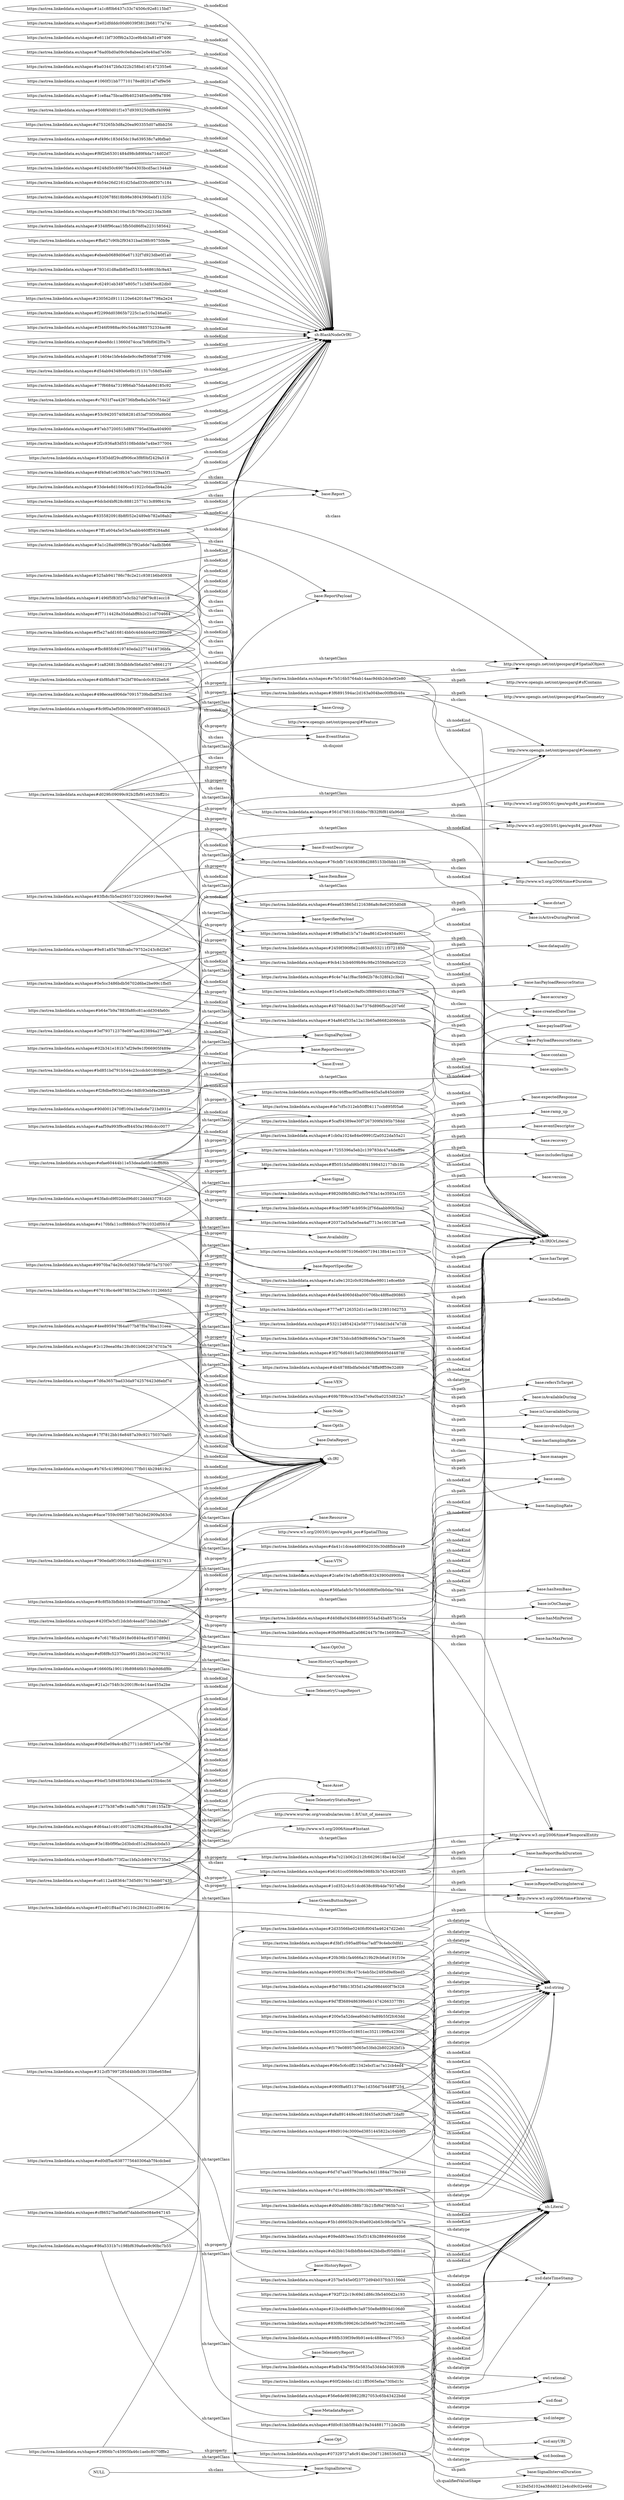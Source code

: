 digraph ar2dtool_diagram { 
rankdir=LR;
size="1501"
	"https://astrea.linkeddata.es/shapes#76ad0bd0a09c0e8abee2e0e40ad7e58c" -> "sh:BlankNodeOrIRI" [ label = "sh:nodeKind" ];
	"https://astrea.linkeddata.es/shapes#ba034472bfa322b258bd14f1472355e6" -> "sh:BlankNodeOrIRI" [ label = "sh:nodeKind" ];
	"https://astrea.linkeddata.es/shapes#1060f31bb77710178ed8201af7ef9e56" -> "sh:BlankNodeOrIRI" [ label = "sh:nodeKind" ];
	"https://astrea.linkeddata.es/shapes#83fb8c5b5ed395573202996919eee9e6" -> "base:ReportPayload" [ label = "sh:targetClass" ];
	"https://astrea.linkeddata.es/shapes#83fb8c5b5ed395573202996919eee9e6" -> "https://astrea.linkeddata.es/shapes#4570d4ab313ee7376d896f5cac207e6f" [ label = "sh:property" ];
	"https://astrea.linkeddata.es/shapes#83fb8c5b5ed395573202996919eee9e6" -> "sh:IRI" [ label = "sh:nodeKind" ];
	"https://astrea.linkeddata.es/shapes#83fb8c5b5ed395573202996919eee9e6" -> "https://astrea.linkeddata.es/shapes#9cb413cb4609b94c98e2559d8a0e5220" [ label = "sh:property" ];
	"https://astrea.linkeddata.es/shapes#83fb8c5b5ed395573202996919eee9e6" -> "https://astrea.linkeddata.es/shapes#6c4e74a1f8ac5b9d2b78c328f42c3bd1" [ label = "sh:property" ];
	"https://astrea.linkeddata.es/shapes#83fb8c5b5ed395573202996919eee9e6" -> "https://astrea.linkeddata.es/shapes#51e5a462ec9af0c3f8894fc01438ab79" [ label = "sh:property" ];
	"https://astrea.linkeddata.es/shapes#06e5c6cdff21342ebcf1ac7a12cb4ed4" -> "sh:Literal" [ label = "sh:nodeKind" ];
	"https://astrea.linkeddata.es/shapes#06e5c6cdff21342ebcf1ac7a12cb4ed4" -> "xsd:string" [ label = "sh:datatype" ];
	"https://astrea.linkeddata.es/shapes#200e5a52deea60eb19a89b55f2fc63dd" -> "sh:Literal" [ label = "sh:nodeKind" ];
	"https://astrea.linkeddata.es/shapes#200e5a52deea60eb19a89b55f2fc63dd" -> "xsd:string" [ label = "sh:datatype" ];
	"https://astrea.linkeddata.es/shapes#1ce8aa75bcad9b4023485ecb9f9a7896" -> "sh:BlankNodeOrIRI" [ label = "sh:nodeKind" ];
	"https://astrea.linkeddata.es/shapes#bd851bd791b544c23ccdcb0180fd0e3b" -> "http://www.w3.org/2006/time#Duration" [ label = "sh:targetClass" ];
	"https://astrea.linkeddata.es/shapes#bd851bd791b544c23ccdcb0180fd0e3b" -> "sh:IRI" [ label = "sh:nodeKind" ];
	"https://astrea.linkeddata.es/shapes#000f341f6c473c4eb5bc2495d9e8bed5" -> "sh:Literal" [ label = "sh:nodeKind" ];
	"https://astrea.linkeddata.es/shapes#000f341f6c473c4eb5bc2495d9e8bed5" -> "xsd:string" [ label = "sh:datatype" ];
	"https://astrea.linkeddata.es/shapes#da41c1dcea4d690d2030c30d8fbbca49" -> "base:sends" [ label = "sh:path" ];
	"https://astrea.linkeddata.es/shapes#da41c1dcea4d690d2030c30d8fbbca49" -> "sh:IRIOrLiteral" [ label = "sh:nodeKind" ];
	"https://astrea.linkeddata.es/shapes#7d6a3657bad33da9742576423d6ebf7d" -> "base:OptIn" [ label = "sh:targetClass" ];
	"https://astrea.linkeddata.es/shapes#7d6a3657bad33da9742576423d6ebf7d" -> "sh:IRI" [ label = "sh:nodeKind" ];
	"https://astrea.linkeddata.es/shapes#498ecea4906de70915739bdbdf3d1bc0" -> "http://www.opengis.net/ont/geosparql#SpatialObject" [ label = "sh:targetClass" ];
	"https://astrea.linkeddata.es/shapes#498ecea4906de70915739bdbdf3d1bc0" -> "https://astrea.linkeddata.es/shapes#561d7681316bbbc7f832f6f814fa96dd" [ label = "sh:property" ];
	"https://astrea.linkeddata.es/shapes#498ecea4906de70915739bdbdf3d1bc0" -> "https://astrea.linkeddata.es/shapes#e7b516b5764ab14aac9d4b2dcbe92e80" [ label = "sh:property" ];
	"https://astrea.linkeddata.es/shapes#498ecea4906de70915739bdbdf3d1bc0" -> "sh:IRI" [ label = "sh:nodeKind" ];
	"https://astrea.linkeddata.es/shapes#4570d4ab313ee7376d896f5cac207e6f" -> "base:payloadFloat" [ label = "sh:path" ];
	"https://astrea.linkeddata.es/shapes#4570d4ab313ee7376d896f5cac207e6f" -> "sh:IRIOrLiteral" [ label = "sh:nodeKind" ];
	"https://astrea.linkeddata.es/shapes#fb0788b13f35d1a26a098d460f7fe328" -> "sh:Literal" [ label = "sh:nodeKind" ];
	"https://astrea.linkeddata.es/shapes#fb0788b13f35d1a26a098d460f7fe328" -> "xsd:string" [ label = "sh:datatype" ];
	"https://astrea.linkeddata.es/shapes#830f6c599626c2d56e9579e22951ee8b" -> "sh:Literal" [ label = "sh:nodeKind" ];
	"https://astrea.linkeddata.es/shapes#830f6c599626c2d56e9579e22951ee8b" -> "xsd:integer" [ label = "sh:datatype" ];
	"https://astrea.linkeddata.es/shapes#9bc46ffbac9f3ad0be4d5a5a845dd699" -> "base:createdDateTime" [ label = "sh:path" ];
	"https://astrea.linkeddata.es/shapes#9bc46ffbac9f3ad0be4d5a5a845dd699" -> "sh:IRIOrLiteral" [ label = "sh:nodeKind" ];
	"https://astrea.linkeddata.es/shapes#63fadcd9f02ded96d012ddd437781d20" -> "base:PayloadResourceStatus" [ label = "sh:targetClass" ];
	"https://astrea.linkeddata.es/shapes#63fadcd9f02ded96d012ddd437781d20" -> "sh:IRI" [ label = "sh:nodeKind" ];
	"https://astrea.linkeddata.es/shapes#8c9f0a3ef50fe390869f7c693885d425" -> "http://www.opengis.net/ont/geosparql#Feature" [ label = "sh:targetClass" ];
	"https://astrea.linkeddata.es/shapes#8c9f0a3ef50fe390869f7c693885d425" -> "https://astrea.linkeddata.es/shapes#3f6891594ac2d163a004bec00f8db48a" [ label = "sh:property" ];
	"https://astrea.linkeddata.es/shapes#8c9f0a3ef50fe390869f7c693885d425" -> "sh:IRI" [ label = "sh:nodeKind" ];
	"https://astrea.linkeddata.es/shapes#8c9f0a3ef50fe390869f7c693885d425" -> "http://www.opengis.net/ont/geosparql#Geometry" [ label = "sh:disjoint" ];
	"https://astrea.linkeddata.es/shapes#8cac59f974cb959c2f76daabb90b5ba2" -> "base:version" [ label = "sh:path" ];
	"https://astrea.linkeddata.es/shapes#8cac59f974cb959c2f76daabb90b5ba2" -> "sh:IRIOrLiteral" [ label = "sh:nodeKind" ];
	"https://astrea.linkeddata.es/shapes#8cac59f974cb959c2f76daabb90b5ba2" -> "xsd:string" [ label = "sh:datatype" ];
	"https://astrea.linkeddata.es/shapes#508f40d01f1e37d9393250df8cf4099d" -> "sh:BlankNodeOrIRI" [ label = "sh:nodeKind" ];
	"https://astrea.linkeddata.es/shapes#792f722c19c69d1d86c3fe5400d2a193" -> "sh:Literal" [ label = "sh:nodeKind" ];
	"https://astrea.linkeddata.es/shapes#792f722c19c69d1d86c3fe5400d2a193" -> "owl:rational" [ label = "sh:datatype" ];
	"https://astrea.linkeddata.es/shapes#8c8f5b3bfbbb193efd684afd73359ab7" -> "https://astrea.linkeddata.es/shapes#2ca6e10e1afb9f58c83243900d990fc4" [ label = "sh:property" ];
	"https://astrea.linkeddata.es/shapes#8c8f5b3bfbbb193efd684afd73359ab7" -> "https://astrea.linkeddata.es/shapes#d40d8a043b648895554a54ba857b1e5a" [ label = "sh:property" ];
	"https://astrea.linkeddata.es/shapes#8c8f5b3bfbbb193efd684afd73359ab7" -> "sh:IRI" [ label = "sh:nodeKind" ];
	"https://astrea.linkeddata.es/shapes#8c8f5b3bfbbb193efd684afd73359ab7" -> "base:SamplingRate" [ label = "sh:targetClass" ];
	"https://astrea.linkeddata.es/shapes#8c8f5b3bfbbb193efd684afd73359ab7" -> "https://astrea.linkeddata.es/shapes#0fa989daa82a0862447b78e1b6958cc3" [ label = "sh:property" ];
	"https://astrea.linkeddata.es/shapes#8c8f5b3bfbbb193efd684afd73359ab7" -> "https://astrea.linkeddata.es/shapes#56fadafc5c7b566d6f6f0e0b0dac76b4" [ label = "sh:property" ];
	"https://astrea.linkeddata.es/shapes#6ace7559c09873d57bb26d2909a563c6" -> "http://www.w3.org/2003/01/geo/wgs84_pos#SpatialThing" [ label = "sh:targetClass" ];
	"https://astrea.linkeddata.es/shapes#6ace7559c09873d57bb26d2909a563c6" -> "sh:IRI" [ label = "sh:nodeKind" ];
	"https://astrea.linkeddata.es/shapes#69b7f09cce333ed7e9a0ba0253d822a7" -> "base:manages" [ label = "sh:path" ];
	"https://astrea.linkeddata.es/shapes#69b7f09cce333ed7e9a0ba0253d822a7" -> "sh:IRIOrLiteral" [ label = "sh:nodeKind" ];
	"https://astrea.linkeddata.es/shapes#07329727a6c914bec20d71286536d543" -> "b12bd5d102ea38dd0212e4cd9c02e46d" [ label = "sh:qualifiedValueShape" ];
	"https://astrea.linkeddata.es/shapes#07329727a6c914bec20d71286536d543" -> "base:SignalIntervalDuration" [ label = "sh:path" ];
	"https://astrea.linkeddata.es/shapes#07329727a6c914bec20d71286536d543" -> "sh:IRIOrLiteral" [ label = "sh:nodeKind" ];
	"https://astrea.linkeddata.es/shapes#3e18b0f9fac2d3bdcd51a2fdadcbda53" -> "http://www.w3.org/2006/time#TemporalEntity" [ label = "sh:targetClass" ];
	"https://astrea.linkeddata.es/shapes#3e18b0f9fac2d3bdcd51a2fdadcbda53" -> "sh:IRI" [ label = "sh:nodeKind" ];
	"https://astrea.linkeddata.es/shapes#88fb339f39e9b91ee4c488eec47705c3" -> "sh:Literal" [ label = "sh:nodeKind" ];
	"https://astrea.linkeddata.es/shapes#88fb339f39e9b91ee4c488eec47705c3" -> "xsd:boolean" [ label = "sh:datatype" ];
	"https://astrea.linkeddata.es/shapes#20372a55a5e5ea4af7713e1601387ae8" -> "base:hasTarget" [ label = "sh:path" ];
	"https://astrea.linkeddata.es/shapes#20372a55a5e5ea4af7713e1601387ae8" -> "sh:IRIOrLiteral" [ label = "sh:nodeKind" ];
	"https://astrea.linkeddata.es/shapes#d753265b3d8a20ea903355d07a8bb256" -> "sh:BlankNodeOrIRI" [ label = "sh:nodeKind" ];
	"https://astrea.linkeddata.es/shapes#a1a9e1202c0c9208afee98011e8ce6b9" -> "base:refersToTarget" [ label = "sh:path" ];
	"https://astrea.linkeddata.es/shapes#a1a9e1202c0c9208afee98011e8ce6b9" -> "sh:IRIOrLiteral" [ label = "sh:nodeKind" ];
	"https://astrea.linkeddata.es/shapes#efae60444b11e53deada6fc1dcff6f6b" -> "https://astrea.linkeddata.es/shapes#9bc46ffbac9f3ad0be4d5a5a845dd699" [ label = "sh:property" ];
	"https://astrea.linkeddata.es/shapes#efae60444b11e53deada6fc1dcff6f6b" -> "https://astrea.linkeddata.es/shapes#9820d9b5dfd2c9e5763a14e3593a1f25" [ label = "sh:property" ];
	"https://astrea.linkeddata.es/shapes#efae60444b11e53deada6fc1dcff6f6b" -> "https://astrea.linkeddata.es/shapes#1cb0a1024e84e09991f2a0522da55a21" [ label = "sh:property" ];
	"https://astrea.linkeddata.es/shapes#efae60444b11e53deada6fc1dcff6f6b" -> "https://astrea.linkeddata.es/shapes#17255396a5eb2c139783dc47a4deff9e" [ label = "sh:property" ];
	"https://astrea.linkeddata.es/shapes#efae60444b11e53deada6fc1dcff6f6b" -> "base:Event" [ label = "sh:targetClass" ];
	"https://astrea.linkeddata.es/shapes#efae60444b11e53deada6fc1dcff6f6b" -> "sh:IRI" [ label = "sh:nodeKind" ];
	"https://astrea.linkeddata.es/shapes#efae60444b11e53deada6fc1dcff6f6b" -> "https://astrea.linkeddata.es/shapes#ff5051b5afd6b08f41598452177db18b" [ label = "sh:property" ];
	"https://astrea.linkeddata.es/shapes#efae60444b11e53deada6fc1dcff6f6b" -> "https://astrea.linkeddata.es/shapes#5caf04389ee30f7267309f4595b758dd" [ label = "sh:property" ];
	"https://astrea.linkeddata.es/shapes#efae60444b11e53deada6fc1dcff6f6b" -> "https://astrea.linkeddata.es/shapes#8cac59f974cb959c2f76daabb90b5ba2" [ label = "sh:property" ];
	"https://astrea.linkeddata.es/shapes#5dba68c773f2ac1bfa2cb894767735e2" -> "sh:IRI" [ label = "sh:nodeKind" ];
	"https://astrea.linkeddata.es/shapes#5dba68c773f2ac1bfa2cb894767735e2" -> "https://astrea.linkeddata.es/shapes#b6161cc0569b9e5988b3b743c4820485" [ label = "sh:property" ];
	"https://astrea.linkeddata.es/shapes#5dba68c773f2ac1bfa2cb894767735e2" -> "https://astrea.linkeddata.es/shapes#1cd352c4c51dcd638c89b4de7937efbd" [ label = "sh:property" ];
	"https://astrea.linkeddata.es/shapes#5dba68c773f2ac1bfa2cb894767735e2" -> "https://astrea.linkeddata.es/shapes#ba7c21b062c212fc6629618be14e32ef" [ label = "sh:property" ];
	"https://astrea.linkeddata.es/shapes#5dba68c773f2ac1bfa2cb894767735e2" -> "base:ReportSpecifier" [ label = "sh:targetClass" ];
	"https://astrea.linkeddata.es/shapes#ef496c183d45dc19a639538c7a9bfba0" -> "sh:BlankNodeOrIRI" [ label = "sh:nodeKind" ];
	"https://astrea.linkeddata.es/shapes#f6f2b65301484d98cb89f4da714d02d7" -> "sh:BlankNodeOrIRI" [ label = "sh:nodeKind" ];
	"https://astrea.linkeddata.es/shapes#6248d50c6907fde04303bcd5ac1344a9" -> "sh:BlankNodeOrIRI" [ label = "sh:nodeKind" ];
	"https://astrea.linkeddata.es/shapes#17f7812bb16e8487a39c921750370a05" -> "base:DataReport" [ label = "sh:targetClass" ];
	"https://astrea.linkeddata.es/shapes#17f7812bb16e8487a39c921750370a05" -> "sh:IRI" [ label = "sh:nodeKind" ];
	"https://astrea.linkeddata.es/shapes#4b54e26d2161d25dad330cd6f307c184" -> "sh:BlankNodeOrIRI" [ label = "sh:nodeKind" ];
	"https://astrea.linkeddata.es/shapes#90d0012470ff100a1ba6c6e721bd931e" -> "base:ItemBase" [ label = "sh:targetClass" ];
	"https://astrea.linkeddata.es/shapes#90d0012470ff100a1ba6c6e721bd931e" -> "sh:IRI" [ label = "sh:nodeKind" ];
	"https://astrea.linkeddata.es/shapes#d00afdd6c388b73b21fbf6d7965b7cc1" -> "sh:Literal" [ label = "sh:nodeKind" ];
	"https://astrea.linkeddata.es/shapes#d00afdd6c388b73b21fbf6d7965b7cc1" -> "xsd:string" [ label = "sh:datatype" ];
	"https://astrea.linkeddata.es/shapes#34a864f335a12a13b65a86682d066cbb" -> "base:contains" [ label = "sh:path" ];
	"https://astrea.linkeddata.es/shapes#34a864f335a12a13b65a86682d066cbb" -> "sh:IRIOrLiteral" [ label = "sh:nodeKind" ];
	"https://astrea.linkeddata.es/shapes#6320678fd18b98e3804390bebf11325c" -> "sh:BlankNodeOrIRI" [ label = "sh:nodeKind" ];
	"https://astrea.linkeddata.es/shapes#420f3e3cf12dcbfc4eadd72dab28afe7" -> "base:OptOut" [ label = "sh:targetClass" ];
	"https://astrea.linkeddata.es/shapes#420f3e3cf12dcbfc4eadd72dab28afe7" -> "sh:IRI" [ label = "sh:nodeKind" ];
	"https://astrea.linkeddata.es/shapes#6dcbd4bf628c88812577413c89f6419a" -> "sh:BlankNodeOrIRI" [ label = "sh:nodeKind" ];
	"https://astrea.linkeddata.es/shapes#6dcbd4bf628c88812577413c89f6419a" -> "base:Report" [ label = "sh:class" ];
	"https://astrea.linkeddata.es/shapes#56e6de9839822f827053c65b43422bdd" -> "sh:Literal" [ label = "sh:nodeKind" ];
	"https://astrea.linkeddata.es/shapes#56e6de9839822f827053c65b43422bdd" -> "xsd:boolean" [ label = "sh:datatype" ];
	"https://astrea.linkeddata.es/shapes#9d7ff3689486399e6b14742663377f91" -> "sh:Literal" [ label = "sh:nodeKind" ];
	"https://astrea.linkeddata.es/shapes#9d7ff3689486399e6b14742663377f91" -> "xsd:string" [ label = "sh:datatype" ];
	"https://astrea.linkeddata.es/shapes#9cb413cb4609b94c98e2559d8a0e5220" -> "base:dataquality" [ label = "sh:path" ];
	"https://astrea.linkeddata.es/shapes#9cb413cb4609b94c98e2559d8a0e5220" -> "sh:IRIOrLiteral" [ label = "sh:nodeKind" ];
	"https://astrea.linkeddata.es/shapes#790eda9f1006c334de8cd96c41827613" -> "base:VTN" [ label = "sh:targetClass" ];
	"https://astrea.linkeddata.es/shapes#790eda9f1006c334de8cd96c41827613" -> "https://astrea.linkeddata.es/shapes#da41c1dcea4d690d2030c30d8fbbca49" [ label = "sh:property" ];
	"https://astrea.linkeddata.es/shapes#790eda9f1006c334de8cd96c41827613" -> "sh:IRI" [ label = "sh:nodeKind" ];
	"https://astrea.linkeddata.es/shapes#2ca6e10e1afb9f58c83243900d990fc4" -> "base:hasItemBase" [ label = "sh:path" ];
	"https://astrea.linkeddata.es/shapes#2ca6e10e1afb9f58c83243900d990fc4" -> "sh:IRIOrLiteral" [ label = "sh:nodeKind" ];
	"https://astrea.linkeddata.es/shapes#9820d9b5dfd2c9e5763a14e3593a1f25" -> "base:includesSignal" [ label = "sh:path" ];
	"https://astrea.linkeddata.es/shapes#9820d9b5dfd2c9e5763a14e3593a1f25" -> "sh:IRIOrLiteral" [ label = "sh:nodeKind" ];
	"https://astrea.linkeddata.es/shapes#5caf04389ee30f7267309f4595b758dd" -> "base:expectedResponse" [ label = "sh:path" ];
	"https://astrea.linkeddata.es/shapes#5caf04389ee30f7267309f4595b758dd" -> "sh:IRIOrLiteral" [ label = "sh:nodeKind" ];
	"https://astrea.linkeddata.es/shapes#561d7681316bbbc7f832f6f814fa96dd" -> "http://www.w3.org/2003/01/geo/wgs84_pos#location" [ label = "sh:path" ];
	"https://astrea.linkeddata.es/shapes#561d7681316bbbc7f832f6f814fa96dd" -> "sh:IRIOrLiteral" [ label = "sh:nodeKind" ];
	"https://astrea.linkeddata.es/shapes#561d7681316bbbc7f832f6f814fa96dd" -> "http://www.w3.org/2003/01/geo/wgs84_pos#Point" [ label = "sh:class" ];
	"https://astrea.linkeddata.es/shapes#60f2debbc1d211ff5065efaa730bd15c" -> "sh:Literal" [ label = "sh:nodeKind" ];
	"https://astrea.linkeddata.es/shapes#60f2debbc1d211ff5065efaa730bd15c" -> "xsd:anyURI" [ label = "sh:datatype" ];
	"https://astrea.linkeddata.es/shapes#b765c419f68200d177fb014b294619c2" -> "base:Resource" [ label = "sh:targetClass" ];
	"https://astrea.linkeddata.es/shapes#b765c419f68200d177fb014b294619c2" -> "https://astrea.linkeddata.es/shapes#69b7f09cce333ed7e9a0ba0253d822a7" [ label = "sh:property" ];
	"https://astrea.linkeddata.es/shapes#b765c419f68200d177fb014b294619c2" -> "sh:IRI" [ label = "sh:nodeKind" ];
	"https://astrea.linkeddata.es/shapes#5b1d6665b29c40a692eb63c98c0e7b7a" -> "sh:Literal" [ label = "sh:nodeKind" ];
	"https://astrea.linkeddata.es/shapes#5b1d6665b29c40a692eb63c98c0e7b7a" -> "xsd:dateTimeStamp" [ label = "sh:datatype" ];
	"https://astrea.linkeddata.es/shapes#f1ed01ff4ad7e0110c28d4231cd9616c" -> "http://www.w3.org/2006/time#Interval" [ label = "sh:targetClass" ];
	"https://astrea.linkeddata.es/shapes#f1ed01ff4ad7e0110c28d4231cd9616c" -> "sh:IRI" [ label = "sh:nodeKind" ];
	"https://astrea.linkeddata.es/shapes#aaf59a993f9cef84450a198dcdcc0077" -> "base:SignalPayload" [ label = "sh:targetClass" ];
	"https://astrea.linkeddata.es/shapes#aaf59a993f9cef84450a198dcdcc0077" -> "sh:IRI" [ label = "sh:nodeKind" ];
	"https://astrea.linkeddata.es/shapes#20b36b1fa4666a319b29cb6a6191f10e" -> "sh:Literal" [ label = "sh:nodeKind" ];
	"https://astrea.linkeddata.es/shapes#20b36b1fa4666a319b29cb6a6191f10e" -> "xsd:string" [ label = "sh:datatype" ];
	"https://astrea.linkeddata.es/shapes#1cb0a1024e84e09991f2a0522da55a21" -> "base:ramp_up" [ label = "sh:path" ];
	"https://astrea.linkeddata.es/shapes#1cb0a1024e84e09991f2a0522da55a21" -> "sh:IRIOrLiteral" [ label = "sh:nodeKind" ];
	"https://astrea.linkeddata.es/shapes#f5e27add16814bb0c4d4dd4e92286b09" -> "sh:BlankNodeOrIRI" [ label = "sh:nodeKind" ];
	"https://astrea.linkeddata.es/shapes#f5e27add16814bb0c4d4dd4e92286b09" -> "base:SpecifierPayload" [ label = "sh:class" ];
	"https://astrea.linkeddata.es/shapes#02b341e181b7af29e9e1f066905f489e" -> "base:EventDescriptor" [ label = "sh:targetClass" ];
	"https://astrea.linkeddata.es/shapes#02b341e181b7af29e9e1f066905f489e" -> "sh:IRI" [ label = "sh:nodeKind" ];
	"https://astrea.linkeddata.es/shapes#9a3ddf43d109ad1fb790e2d213da3b88" -> "sh:BlankNodeOrIRI" [ label = "sh:nodeKind" ];
	"https://astrea.linkeddata.es/shapes#09edd93eea135cf3143b288496d440b6" -> "sh:Literal" [ label = "sh:nodeKind" ];
	"https://astrea.linkeddata.es/shapes#09edd93eea135cf3143b288496d440b6" -> "xsd:dateTimeStamp" [ label = "sh:datatype" ];
	"https://astrea.linkeddata.es/shapes#3348f96caa15fb50d86f0a2231585642" -> "sh:BlankNodeOrIRI" [ label = "sh:nodeKind" ];
	"https://astrea.linkeddata.es/shapes#0e5cc3486bdb56702d6be2be99c1fbd5" -> "base:Group" [ label = "sh:targetClass" ];
	"https://astrea.linkeddata.es/shapes#0e5cc3486bdb56702d6be2be99c1fbd5" -> "https://astrea.linkeddata.es/shapes#34a864f335a12a13b65a86682d066cbb" [ label = "sh:property" ];
	"https://astrea.linkeddata.es/shapes#0e5cc3486bdb56702d6be2be99c1fbd5" -> "https://astrea.linkeddata.es/shapes#de7cf5c312eb50ff04117ccb895f05a6" [ label = "sh:property" ];
	"https://astrea.linkeddata.es/shapes#0e5cc3486bdb56702d6be2be99c1fbd5" -> "sh:IRI" [ label = "sh:nodeKind" ];
	"https://astrea.linkeddata.es/shapes#eb2bb154dbbfbb4ed42bbdbcf05d0b1d" -> "sh:Literal" [ label = "sh:nodeKind" ];
	"https://astrea.linkeddata.es/shapes#eb2bb154dbbfbb4ed42bbdbcf05d0b1d" -> "owl:rational" [ label = "sh:datatype" ];
	"https://astrea.linkeddata.es/shapes#33de4e8d10406ce51922c0dae5b4a2de" -> "sh:BlankNodeOrIRI" [ label = "sh:nodeKind" ];
	"https://astrea.linkeddata.es/shapes#33de4e8d10406ce51922c0dae5b4a2de" -> "base:Report" [ label = "sh:class" ];
	"https://astrea.linkeddata.es/shapes#f179e08957b065e53feb2b802262bf1b" -> "sh:Literal" [ label = "sh:nodeKind" ];
	"https://astrea.linkeddata.es/shapes#f179e08957b065e53feb2b802262bf1b" -> "xsd:string" [ label = "sh:datatype" ];
	"https://astrea.linkeddata.es/shapes#f28dbef903d2c6e18dfc93ebf4e283d9" -> "base:SpecifierPayload" [ label = "sh:targetClass" ];
	"https://astrea.linkeddata.es/shapes#f28dbef903d2c6e18dfc93ebf4e283d9" -> "sh:IRI" [ label = "sh:nodeKind" ];
	"https://astrea.linkeddata.es/shapes#ffa627c90b2f93431bad38fc95750b9e" -> "sh:BlankNodeOrIRI" [ label = "sh:nodeKind" ];
	"https://astrea.linkeddata.es/shapes#532124854242e58777154dd1bd47e7d8" -> "base:involvesSubject" [ label = "sh:path" ];
	"https://astrea.linkeddata.es/shapes#532124854242e58777154dd1bd47e7d8" -> "sh:IRIOrLiteral" [ label = "sh:nodeKind" ];
	"https://astrea.linkeddata.es/shapes#ebeeb0689d06e67132f7d923dbe0f1a0" -> "sh:BlankNodeOrIRI" [ label = "sh:nodeKind" ];
	"https://astrea.linkeddata.es/shapes#d64aa1c491d0071b2f6426bad64ca3b4" -> "sh:BlankNodeOrIRI" [ label = "sh:nodeKind" ];
	"https://astrea.linkeddata.es/shapes#d64aa1c491d0071b2f6426bad64ca3b4" -> "base:SignalInterval" [ label = "sh:class" ];
	"https://astrea.linkeddata.es/shapes#525ab941786c78c2e21c9381b6bd0938" -> "sh:BlankNodeOrIRI" [ label = "sh:nodeKind" ];
	"https://astrea.linkeddata.es/shapes#525ab941786c78c2e21c9381b6bd0938" -> "base:Group" [ label = "sh:class" ];
	"https://astrea.linkeddata.es/shapes#7931d1d8adb85ed5315c46861fdc9a43" -> "sh:BlankNodeOrIRI" [ label = "sh:nodeKind" ];
	"https://astrea.linkeddata.es/shapes#c62491eb3497e805c71c3df45ec82db0" -> "sh:BlankNodeOrIRI" [ label = "sh:nodeKind" ];
	"https://astrea.linkeddata.es/shapes#1277b387effe1ea8b7cf6171d6155a1b" -> "http://www.w3.org/2006/time#Instant" [ label = "sh:targetClass" ];
	"https://astrea.linkeddata.es/shapes#1277b387effe1ea8b7cf6171d6155a1b" -> "sh:IRI" [ label = "sh:nodeKind" ];
	"https://astrea.linkeddata.es/shapes#56fadafc5c7b566d6f6f0e0b0dac76b4" -> "base:isOnChange" [ label = "sh:path" ];
	"https://astrea.linkeddata.es/shapes#56fadafc5c7b566d6f6f0e0b0dac76b4" -> "sh:IRIOrLiteral" [ label = "sh:nodeKind" ];
	"https://astrea.linkeddata.es/shapes#86a5331b7c198bf639a6ee9c90bc7b55" -> "base:Opt" [ label = "sh:targetClass" ];
	"https://astrea.linkeddata.es/shapes#86a5331b7c198bf639a6ee9c90bc7b55" -> "https://astrea.linkeddata.es/shapes#2d33566be0240fcf0045a46247d22eb1" [ label = "sh:property" ];
	"https://astrea.linkeddata.es/shapes#86a5331b7c198bf639a6ee9c90bc7b55" -> "sh:IRI" [ label = "sh:nodeKind" ];
	"https://astrea.linkeddata.es/shapes#3a1c28ad09f862b7f92a6de74adb3b66" -> "sh:BlankNodeOrIRI" [ label = "sh:nodeKind" ];
	"https://astrea.linkeddata.es/shapes#3a1c28ad09f862b7f92a6de74adb3b66" -> "base:ReportPayload" [ label = "sh:class" ];
	"https://astrea.linkeddata.es/shapes#230562d9111120e642018a47798a2e24" -> "sh:BlankNodeOrIRI" [ label = "sh:nodeKind" ];
	"https://astrea.linkeddata.es/shapes#f2299dd03865b7225c1ac510a246a62c" -> "sh:BlankNodeOrIRI" [ label = "sh:nodeKind" ];
	"https://astrea.linkeddata.es/shapes#9e81a8547fd8cabc79752e243c8d2b67" -> "http://www.opengis.net/ont/geosparql#Geometry" [ label = "sh:targetClass" ];
	"https://astrea.linkeddata.es/shapes#9e81a8547fd8cabc79752e243c8d2b67" -> "sh:IRI" [ label = "sh:nodeKind" ];
	"https://astrea.linkeddata.es/shapes#8355820918b8f052e2489eb782a08ab2" -> "sh:BlankNodeOrIRI" [ label = "sh:nodeKind" ];
	"https://astrea.linkeddata.es/shapes#8355820918b8f052e2489eb782a08ab2" -> "http://www.opengis.net/ont/geosparql#SpatialObject" [ label = "sh:class" ];
	"https://astrea.linkeddata.es/shapes#e170bfa11ccf888dcc579c1032df0b1d" -> "base:Signal" [ label = "sh:targetClass" ];
	"https://astrea.linkeddata.es/shapes#e170bfa11ccf888dcc579c1032df0b1d" -> "https://astrea.linkeddata.es/shapes#ac0dc9875106eb007194138b41ec1519" [ label = "sh:property" ];
	"https://astrea.linkeddata.es/shapes#e170bfa11ccf888dcc579c1032df0b1d" -> "https://astrea.linkeddata.es/shapes#20372a55a5e5ea4af7713e1601387ae8" [ label = "sh:property" ];
	"https://astrea.linkeddata.es/shapes#e170bfa11ccf888dcc579c1032df0b1d" -> "sh:IRI" [ label = "sh:nodeKind" ];
	"https://astrea.linkeddata.es/shapes#21bcd4df8e9c3a9750e8e8f804d106d0" -> "sh:Literal" [ label = "sh:nodeKind" ];
	"https://astrea.linkeddata.es/shapes#21bcd4df8e9c3a9750e8e8f804d106d0" -> "xsd:float" [ label = "sh:datatype" ];
	"https://astrea.linkeddata.es/shapes#89d9104c3000ed3851445822a164b9f5" -> "sh:Literal" [ label = "sh:nodeKind" ];
	"https://astrea.linkeddata.es/shapes#89d9104c3000ed3851445822a164b9f5" -> "xsd:string" [ label = "sh:datatype" ];
	"https://astrea.linkeddata.es/shapes#4bf8fa8c873e2bf780acdc0c832befc6" -> "sh:BlankNodeOrIRI" [ label = "sh:nodeKind" ];
	"https://astrea.linkeddata.es/shapes#4bf8fa8c873e2bf780acdc0c832befc6" -> "base:ReportSpecifier" [ label = "sh:class" ];
	"https://astrea.linkeddata.es/shapes#ba7c21b062c212fc6629618be14e32ef" -> "base:hasReportBackDuration" [ label = "sh:path" ];
	"https://astrea.linkeddata.es/shapes#ba7c21b062c212fc6629618be14e32ef" -> "sh:IRIOrLiteral" [ label = "sh:nodeKind" ];
	"https://astrea.linkeddata.es/shapes#ba7c21b062c212fc6629618be14e32ef" -> "http://www.w3.org/2006/time#TemporalEntity" [ label = "sh:class" ];
	"https://astrea.linkeddata.es/shapes#257be545e0f23772d94b037fcb31560d" -> "sh:Literal" [ label = "sh:nodeKind" ];
	"https://astrea.linkeddata.es/shapes#257be545e0f23772d94b037fcb31560d" -> "xsd:dateTimeStamp" [ label = "sh:datatype" ];
	"https://astrea.linkeddata.es/shapes#7ff1a604a5e53e5aabb460ff59284a8d" -> "sh:BlankNodeOrIRI" [ label = "sh:nodeKind" ];
	"https://astrea.linkeddata.es/shapes#7ff1a604a5e53e5aabb460ff59284a8d" -> "base:EventDescriptor" [ label = "sh:class" ];
	"https://astrea.linkeddata.es/shapes#3f276d64015a02386fdf96695d44878f" -> "base:manages" [ label = "sh:path" ];
	"https://astrea.linkeddata.es/shapes#3f276d64015a02386fdf96695d44878f" -> "sh:IRIOrLiteral" [ label = "sh:nodeKind" ];
	"https://astrea.linkeddata.es/shapes#f346f0988ac90c544a3885752334ac98" -> "sh:BlankNodeOrIRI" [ label = "sh:nodeKind" ];
	"https://astrea.linkeddata.es/shapes#f77114428a35ddabff6b2c21cd704664" -> "sh:BlankNodeOrIRI" [ label = "sh:nodeKind" ];
	"https://astrea.linkeddata.es/shapes#f77114428a35ddabff6b2c21cd704664" -> "base:ItemBase" [ label = "sh:class" ];
	"https://astrea.linkeddata.es/shapes#c7d1e48689e20b109b2ed978f6c69a94" -> "sh:Literal" [ label = "sh:nodeKind" ];
	"https://astrea.linkeddata.es/shapes#c7d1e48689e20b109b2ed978f6c69a94" -> "xsd:string" [ label = "sh:datatype" ];
	"https://astrea.linkeddata.es/shapes#6eea653865d1216386a8c8e62955d0d8" -> "base:dstart" [ label = "sh:path" ];
	"https://astrea.linkeddata.es/shapes#6eea653865d1216386a8c8e62955d0d8" -> "sh:IRIOrLiteral" [ label = "sh:nodeKind" ];
	"https://astrea.linkeddata.es/shapes#1ca826813b5dbbfe5b6a0b57e866127f" -> "sh:BlankNodeOrIRI" [ label = "sh:nodeKind" ];
	"https://astrea.linkeddata.es/shapes#1ca826813b5dbbfe5b6a0b57e866127f" -> "base:ReportDescriptor" [ label = "sh:class" ];
	"https://astrea.linkeddata.es/shapes#2c129eea08a128c801b062267d703a76" -> "base:Node" [ label = "sh:targetClass" ];
	"https://astrea.linkeddata.es/shapes#2c129eea08a128c801b062267d703a76" -> "https://astrea.linkeddata.es/shapes#4b48788bdfa0ebd478ffa9ff59e32d69" [ label = "sh:property" ];
	"https://astrea.linkeddata.es/shapes#2c129eea08a128c801b062267d703a76" -> "sh:IRI" [ label = "sh:nodeKind" ];
	"https://astrea.linkeddata.es/shapes#b64e7b9a7883fa8fcc81acdd304fa60c" -> "base:EventStatus" [ label = "sh:targetClass" ];
	"https://astrea.linkeddata.es/shapes#b64e7b9a7883fa8fcc81acdd304fa60c" -> "sh:IRI" [ label = "sh:nodeKind" ];
	"https://astrea.linkeddata.es/shapes#090f8a6f31379ec1d356d7b448ff7254" -> "sh:Literal" [ label = "sh:nodeKind" ];
	"https://astrea.linkeddata.es/shapes#090f8a6f31379ec1d356d7b448ff7254" -> "xsd:string" [ label = "sh:datatype" ];
	"https://astrea.linkeddata.es/shapes#67619bc4e9878833e229a0c101266b52" -> "base:ReportDescriptor" [ label = "sh:targetClass" ];
	"https://astrea.linkeddata.es/shapes#67619bc4e9878833e229a0c101266b52" -> "https://astrea.linkeddata.es/shapes#286753dccb859df6466a7e3e715aae06" [ label = "sh:property" ];
	"https://astrea.linkeddata.es/shapes#67619bc4e9878833e229a0c101266b52" -> "https://astrea.linkeddata.es/shapes#532124854242e58777154dd1bd47e7d8" [ label = "sh:property" ];
	"https://astrea.linkeddata.es/shapes#67619bc4e9878833e229a0c101266b52" -> "sh:IRI" [ label = "sh:nodeKind" ];
	"https://astrea.linkeddata.es/shapes#abee8dc113660d74cca7b9bf062f0a75" -> "sh:BlankNodeOrIRI" [ label = "sh:nodeKind" ];
	"https://astrea.linkeddata.es/shapes#e7b516b5764ab14aac9d4b2dcbe92e80" -> "http://www.opengis.net/ont/geosparql#sfContains" [ label = "sh:path" ];
	"https://astrea.linkeddata.es/shapes#e7b516b5764ab14aac9d4b2dcbe92e80" -> "sh:IRIOrLiteral" [ label = "sh:nodeKind" ];
	"https://astrea.linkeddata.es/shapes#e7b516b5764ab14aac9d4b2dcbe92e80" -> "http://www.opengis.net/ont/geosparql#SpatialObject" [ label = "sh:class" ];
	"https://astrea.linkeddata.es/shapes#3f6891594ac2d163a004bec00f8db48a" -> "http://www.opengis.net/ont/geosparql#hasGeometry" [ label = "sh:path" ];
	"https://astrea.linkeddata.es/shapes#3f6891594ac2d163a004bec00f8db48a" -> "sh:IRIOrLiteral" [ label = "sh:nodeKind" ];
	"https://astrea.linkeddata.es/shapes#3f6891594ac2d163a004bec00f8db48a" -> "http://www.opengis.net/ont/geosparql#Geometry" [ label = "sh:class" ];
	"https://astrea.linkeddata.es/shapes#29f06b7c45905fa46c1aebc8070fffe2" -> "base:SignalInterval" [ label = "sh:targetClass" ];
	"https://astrea.linkeddata.es/shapes#29f06b7c45905fa46c1aebc8070fffe2" -> "https://astrea.linkeddata.es/shapes#07329727a6c914bec20d71286536d543" [ label = "sh:property" ];
	"https://astrea.linkeddata.es/shapes#29f06b7c45905fa46c1aebc8070fffe2" -> "sh:IRI" [ label = "sh:nodeKind" ];
	"https://astrea.linkeddata.es/shapes#de45e4060d4ba000706bc48f6ed90865" -> "base:isAvailableDuring" [ label = "sh:path" ];
	"https://astrea.linkeddata.es/shapes#de45e4060d4ba000706bc48f6ed90865" -> "sh:IRIOrLiteral" [ label = "sh:nodeKind" ];
	"https://astrea.linkeddata.es/shapes#19f9a6bd1b7a71dea861d2e40454a901" -> "base:isActiveDuringPeriod" [ label = "sh:path" ];
	"https://astrea.linkeddata.es/shapes#19f9a6bd1b7a71dea861d2e40454a901" -> "sh:IRIOrLiteral" [ label = "sh:nodeKind" ];
	"https://astrea.linkeddata.es/shapes#11604e1bfe4dede9cc9ef590b8737696" -> "sh:BlankNodeOrIRI" [ label = "sh:nodeKind" ];
	"https://astrea.linkeddata.es/shapes#d54ab943480e6e6b1f11317c58d5a4d0" -> "sh:BlankNodeOrIRI" [ label = "sh:nodeKind" ];
	"https://astrea.linkeddata.es/shapes#ed0df5ac6387775640306ab7f4cdcbed" -> "base:TelemetryReport" [ label = "sh:targetClass" ];
	"https://astrea.linkeddata.es/shapes#ed0df5ac6387775640306ab7f4cdcbed" -> "sh:IRI" [ label = "sh:nodeKind" ];
	"https://astrea.linkeddata.es/shapes#77f6684a7319f66ab75da4ab9d185c92" -> "sh:BlankNodeOrIRI" [ label = "sh:nodeKind" ];
	"https://astrea.linkeddata.es/shapes#1496f5f83f37e3c5b27d9f79c81ecc18" -> "sh:BlankNodeOrIRI" [ label = "sh:nodeKind" ];
	"https://astrea.linkeddata.es/shapes#1496f5f83f37e3c5b27d9f79c81ecc18" -> "base:EventStatus" [ label = "sh:class" ];
	"https://astrea.linkeddata.es/shapes#c7631f7ea426736bfbe8a2a56c754e2f" -> "sh:BlankNodeOrIRI" [ label = "sh:nodeKind" ];
	"https://astrea.linkeddata.es/shapes#21a2c754fc3c2001f6c4e14ae455a2be" -> "base:Asset" [ label = "sh:targetClass" ];
	"https://astrea.linkeddata.es/shapes#21a2c754fc3c2001f6c4e14ae455a2be" -> "sh:IRI" [ label = "sh:nodeKind" ];
	"https://astrea.linkeddata.es/shapes#2459f390f6e21d83ed653211f3721850" -> "base:createdDateTime" [ label = "sh:path" ];
	"https://astrea.linkeddata.es/shapes#2459f390f6e21d83ed653211f3721850" -> "sh:IRIOrLiteral" [ label = "sh:nodeKind" ];
	"https://astrea.linkeddata.es/shapes#53c94205740b8281d53af75f30fa9b0d" -> "sh:BlankNodeOrIRI" [ label = "sh:nodeKind" ];
	"https://astrea.linkeddata.es/shapes#97eb37200515d8f47795ed3faa404900" -> "sh:BlankNodeOrIRI" [ label = "sh:nodeKind" ];
	"https://astrea.linkeddata.es/shapes#51e5a462ec9af0c3f8894fc01438ab79" -> "base:hasPayloadReourceStatus" [ label = "sh:path" ];
	"https://astrea.linkeddata.es/shapes#51e5a462ec9af0c3f8894fc01438ab79" -> "sh:IRIOrLiteral" [ label = "sh:nodeKind" ];
	"https://astrea.linkeddata.es/shapes#51e5a462ec9af0c3f8894fc01438ab79" -> "base:PayloadResourceStatus" [ label = "sh:class" ];
	"https://astrea.linkeddata.es/shapes#fd0c81bb5f84ab19a3448817712de28b" -> "sh:Literal" [ label = "sh:nodeKind" ];
	"https://astrea.linkeddata.es/shapes#fd0c81bb5f84ab19a3448817712de28b" -> "xsd:boolean" [ label = "sh:datatype" ];
	"https://astrea.linkeddata.es/shapes#e7c6178fca5918e08404ac6f107d89d1" -> "base:HistoryUsageReport" [ label = "sh:targetClass" ];
	"https://astrea.linkeddata.es/shapes#e7c6178fca5918e08404ac6f107d89d1" -> "sh:IRI" [ label = "sh:nodeKind" ];
	"https://astrea.linkeddata.es/shapes#2f2c936a83d55108bddde7a4be377004" -> "sh:BlankNodeOrIRI" [ label = "sh:nodeKind" ];
	"https://astrea.linkeddata.es/shapes#76cbfb716438388d2885153b0bbb1186" -> "base:hasDuration" [ label = "sh:path" ];
	"https://astrea.linkeddata.es/shapes#76cbfb716438388d2885153b0bbb1186" -> "sh:IRIOrLiteral" [ label = "sh:nodeKind" ];
	"https://astrea.linkeddata.es/shapes#76cbfb716438388d2885153b0bbb1186" -> "http://www.w3.org/2006/time#Duration" [ label = "sh:class" ];
	"https://astrea.linkeddata.es/shapes#fadb43a7f955e5835a53d4de346393f6" -> "sh:Literal" [ label = "sh:nodeKind" ];
	"https://astrea.linkeddata.es/shapes#fadb43a7f955e5835a53d4de346393f6" -> "xsd:integer" [ label = "sh:datatype" ];
	"https://astrea.linkeddata.es/shapes#83205bce518651ec3521199ffa4230fd" -> "sh:Literal" [ label = "sh:nodeKind" ];
	"https://astrea.linkeddata.es/shapes#83205bce518651ec3521199ffa4230fd" -> "xsd:string" [ label = "sh:datatype" ];
	"https://astrea.linkeddata.es/shapes#0fa989daa82a0862447b78e1b6958cc3" -> "base:hasMaxPeriod" [ label = "sh:path" ];
	"https://astrea.linkeddata.es/shapes#0fa989daa82a0862447b78e1b6958cc3" -> "sh:IRIOrLiteral" [ label = "sh:nodeKind" ];
	"https://astrea.linkeddata.es/shapes#0fa989daa82a0862447b78e1b6958cc3" -> "http://www.w3.org/2006/time#TemporalEntity" [ label = "sh:class" ];
	"https://astrea.linkeddata.es/shapes#3ef793712378e097aac823894a277e63" -> "http://www.w3.org/2003/01/geo/wgs84_pos#Point" [ label = "sh:targetClass" ];
	"https://astrea.linkeddata.es/shapes#3ef793712378e097aac823894a277e63" -> "sh:IRI" [ label = "sh:nodeKind" ];
	"https://astrea.linkeddata.es/shapes#ef08f8c52370eae9512bb1ec26279152" -> "base:ServiceArea" [ label = "sh:targetClass" ];
	"https://astrea.linkeddata.es/shapes#ef08f8c52370eae9512bb1ec26279152" -> "sh:IRI" [ label = "sh:nodeKind" ];
	"https://astrea.linkeddata.es/shapes#17255396a5eb2c139783dc47a4deff9e" -> "base:eventDescriptor" [ label = "sh:path" ];
	"https://astrea.linkeddata.es/shapes#17255396a5eb2c139783dc47a4deff9e" -> "sh:IRIOrLiteral" [ label = "sh:nodeKind" ];
	"NULL" -> "base:SignalInterval" [ label = "sh:class" ];
	"https://astrea.linkeddata.es/shapes#06d5e09a4c4fb27711dc98571e5e7fbf" -> "base:TelemetryStatusReport" [ label = "sh:targetClass" ];
	"https://astrea.linkeddata.es/shapes#06d5e09a4c4fb27711dc98571e5e7fbf" -> "sh:IRI" [ label = "sh:nodeKind" ];
	"https://astrea.linkeddata.es/shapes#b6161cc0569b9e5988b3b743c4820485" -> "base:hasGranularity" [ label = "sh:path" ];
	"https://astrea.linkeddata.es/shapes#b6161cc0569b9e5988b3b743c4820485" -> "sh:IRIOrLiteral" [ label = "sh:nodeKind" ];
	"https://astrea.linkeddata.es/shapes#b6161cc0569b9e5988b3b743c4820485" -> "http://www.w3.org/2006/time#TemporalEntity" [ label = "sh:class" ];
	"https://astrea.linkeddata.es/shapes#2d33566be0240fcf0045a46247d22eb1" -> "base:plans" [ label = "sh:path" ];
	"https://astrea.linkeddata.es/shapes#2d33566be0240fcf0045a46247d22eb1" -> "sh:IRIOrLiteral" [ label = "sh:nodeKind" ];
	"https://astrea.linkeddata.es/shapes#a8a891449ece81fd455a920af672daf0" -> "sh:Literal" [ label = "sh:nodeKind" ];
	"https://astrea.linkeddata.es/shapes#a8a891449ece81fd455a920af672daf0" -> "xsd:string" [ label = "sh:datatype" ];
	"https://astrea.linkeddata.es/shapes#53f3ddf29cdf906ce3f8f0bf2429a518" -> "sh:BlankNodeOrIRI" [ label = "sh:nodeKind" ];
	"https://astrea.linkeddata.es/shapes#9970ba74e26c0d563708e5875a757007" -> "base:Availability" [ label = "sh:targetClass" ];
	"https://astrea.linkeddata.es/shapes#9970ba74e26c0d563708e5875a757007" -> "https://astrea.linkeddata.es/shapes#a1a9e1202c0c9208afee98011e8ce6b9" [ label = "sh:property" ];
	"https://astrea.linkeddata.es/shapes#9970ba74e26c0d563708e5875a757007" -> "https://astrea.linkeddata.es/shapes#777e87126352d1c1ae3b1238510d2753" [ label = "sh:property" ];
	"https://astrea.linkeddata.es/shapes#9970ba74e26c0d563708e5875a757007" -> "https://astrea.linkeddata.es/shapes#de45e4060d4ba000706bc48f6ed90865" [ label = "sh:property" ];
	"https://astrea.linkeddata.es/shapes#9970ba74e26c0d563708e5875a757007" -> "sh:IRI" [ label = "sh:nodeKind" ];
	"https://astrea.linkeddata.es/shapes#d029fc09099c92b2fbf91e9253bff21c" -> "sh:IRI" [ label = "sh:nodeKind" ];
	"https://astrea.linkeddata.es/shapes#d029fc09099c92b2fbf91e9253bff21c" -> "base:Report" [ label = "sh:targetClass" ];
	"https://astrea.linkeddata.es/shapes#d029fc09099c92b2fbf91e9253bff21c" -> "https://astrea.linkeddata.es/shapes#6eea653865d1216386a8c8e62955d0d8" [ label = "sh:property" ];
	"https://astrea.linkeddata.es/shapes#d029fc09099c92b2fbf91e9253bff21c" -> "https://astrea.linkeddata.es/shapes#2459f390f6e21d83ed653211f3721850" [ label = "sh:property" ];
	"https://astrea.linkeddata.es/shapes#d029fc09099c92b2fbf91e9253bff21c" -> "https://astrea.linkeddata.es/shapes#19f9a6bd1b7a71dea861d2e40454a901" [ label = "sh:property" ];
	"https://astrea.linkeddata.es/shapes#d029fc09099c92b2fbf91e9253bff21c" -> "https://astrea.linkeddata.es/shapes#76cbfb716438388d2885153b0bbb1186" [ label = "sh:property" ];
	"https://astrea.linkeddata.es/shapes#ac0dc9875106eb007194138b41ec1519" -> "base:isDefinedIn" [ label = "sh:path" ];
	"https://astrea.linkeddata.es/shapes#ac0dc9875106eb007194138b41ec1519" -> "sh:IRIOrLiteral" [ label = "sh:nodeKind" ];
	"https://astrea.linkeddata.es/shapes#ca6112a48364c73d5d917615ebb07435" -> "base:GreenButtonReport" [ label = "sh:targetClass" ];
	"https://astrea.linkeddata.es/shapes#ca6112a48364c73d5d917615ebb07435" -> "sh:IRI" [ label = "sh:nodeKind" ];
	"https://astrea.linkeddata.es/shapes#4f40a61e639b347ca0c79931529aa5f1" -> "sh:BlankNodeOrIRI" [ label = "sh:nodeKind" ];
	"https://astrea.linkeddata.es/shapes#d40d8a043b648895554a54ba857b1e5a" -> "base:hasMinPeriod" [ label = "sh:path" ];
	"https://astrea.linkeddata.es/shapes#d40d8a043b648895554a54ba857b1e5a" -> "sh:IRIOrLiteral" [ label = "sh:nodeKind" ];
	"https://astrea.linkeddata.es/shapes#d40d8a043b648895554a54ba857b1e5a" -> "http://www.w3.org/2006/time#TemporalEntity" [ label = "sh:class" ];
	"https://astrea.linkeddata.es/shapes#cf86527ba0fa6f7dabbd0e084e947145" -> "base:MetadataReport" [ label = "sh:targetClass" ];
	"https://astrea.linkeddata.es/shapes#cf86527ba0fa6f7dabbd0e084e947145" -> "sh:IRI" [ label = "sh:nodeKind" ];
	"https://astrea.linkeddata.es/shapes#d3bf1c595adf04ac7adf79c4ebc0dfd1" -> "sh:Literal" [ label = "sh:nodeKind" ];
	"https://astrea.linkeddata.es/shapes#d3bf1c595adf04ac7adf79c4ebc0dfd1" -> "xsd:string" [ label = "sh:datatype" ];
	"https://astrea.linkeddata.es/shapes#de7cf5c312eb50ff04117ccb895f05a6" -> "base:appliesTo" [ label = "sh:path" ];
	"https://astrea.linkeddata.es/shapes#de7cf5c312eb50ff04117ccb895f05a6" -> "sh:IRIOrLiteral" [ label = "sh:nodeKind" ];
	"https://astrea.linkeddata.es/shapes#fbc885fc8419740eda22774416736bfa" -> "sh:BlankNodeOrIRI" [ label = "sh:nodeKind" ];
	"https://astrea.linkeddata.es/shapes#fbc885fc8419740eda22774416736bfa" -> "base:SignalPayload" [ label = "sh:class" ];
	"https://astrea.linkeddata.es/shapes#286753dccb859df6466a7e3e715aae06" -> "base:hasSamplingRate" [ label = "sh:path" ];
	"https://astrea.linkeddata.es/shapes#286753dccb859df6466a7e3e715aae06" -> "sh:IRIOrLiteral" [ label = "sh:nodeKind" ];
	"https://astrea.linkeddata.es/shapes#286753dccb859df6466a7e3e715aae06" -> "base:SamplingRate" [ label = "sh:class" ];
	"https://astrea.linkeddata.es/shapes#1a1c8f0b6437c33c74506c92e8115bd7" -> "sh:BlankNodeOrIRI" [ label = "sh:nodeKind" ];
	"https://astrea.linkeddata.es/shapes#16660fa190119b89846b519ab9d6df8b" -> "base:TelemetryUsageReport" [ label = "sh:targetClass" ];
	"https://astrea.linkeddata.es/shapes#16660fa190119b89846b519ab9d6df8b" -> "sh:IRI" [ label = "sh:nodeKind" ];
	"https://astrea.linkeddata.es/shapes#6c4e74a1f8ac5b9d2b78c328f42c3bd1" -> "base:accuracy" [ label = "sh:path" ];
	"https://astrea.linkeddata.es/shapes#6c4e74a1f8ac5b9d2b78c328f42c3bd1" -> "sh:IRIOrLiteral" [ label = "sh:nodeKind" ];
	"https://astrea.linkeddata.es/shapes#ff5051b5afd6b08f41598452177db18b" -> "base:recovery" [ label = "sh:path" ];
	"https://astrea.linkeddata.es/shapes#ff5051b5afd6b08f41598452177db18b" -> "sh:IRIOrLiteral" [ label = "sh:nodeKind" ];
	"https://astrea.linkeddata.es/shapes#2e02dfdddc00d6039f3812b68177a74c" -> "sh:BlankNodeOrIRI" [ label = "sh:nodeKind" ];
	"https://astrea.linkeddata.es/shapes#4b48788bdfa0ebd478ffa9ff59e32d69" -> "base:sends" [ label = "sh:path" ];
	"https://astrea.linkeddata.es/shapes#4b48788bdfa0ebd478ffa9ff59e32d69" -> "sh:IRIOrLiteral" [ label = "sh:nodeKind" ];
	"https://astrea.linkeddata.es/shapes#4ee895947f64a077b87f0a78ba131eea" -> "base:VEN" [ label = "sh:targetClass" ];
	"https://astrea.linkeddata.es/shapes#4ee895947f64a077b87f0a78ba131eea" -> "https://astrea.linkeddata.es/shapes#3f276d64015a02386fdf96695d44878f" [ label = "sh:property" ];
	"https://astrea.linkeddata.es/shapes#4ee895947f64a077b87f0a78ba131eea" -> "sh:IRI" [ label = "sh:nodeKind" ];
	"https://astrea.linkeddata.es/shapes#6d7d7aa45780ae9a34d11884a779e340" -> "sh:Literal" [ label = "sh:nodeKind" ];
	"https://astrea.linkeddata.es/shapes#6d7d7aa45780ae9a34d11884a779e340" -> "xsd:string" [ label = "sh:datatype" ];
	"https://astrea.linkeddata.es/shapes#312cf57997285d4bbfb39135b6e658ed" -> "base:HistoryReport" [ label = "sh:targetClass" ];
	"https://astrea.linkeddata.es/shapes#312cf57997285d4bbfb39135b6e658ed" -> "sh:IRI" [ label = "sh:nodeKind" ];
	"https://astrea.linkeddata.es/shapes#94ef15d9485b56643ddaef4435b4ec56" -> "http://www.wurvoc.org/vocabularies/om-1.8/Unit_of_measure" [ label = "sh:targetClass" ];
	"https://astrea.linkeddata.es/shapes#94ef15d9485b56643ddaef4435b4ec56" -> "sh:IRI" [ label = "sh:nodeKind" ];
	"https://astrea.linkeddata.es/shapes#e611bf730f9b2a32ce9b4b3a81e97406" -> "sh:BlankNodeOrIRI" [ label = "sh:nodeKind" ];
	"https://astrea.linkeddata.es/shapes#1cd352c4c51dcd638c89b4de7937efbd" -> "base:isReportedDuringInterval" [ label = "sh:path" ];
	"https://astrea.linkeddata.es/shapes#1cd352c4c51dcd638c89b4de7937efbd" -> "sh:IRIOrLiteral" [ label = "sh:nodeKind" ];
	"https://astrea.linkeddata.es/shapes#1cd352c4c51dcd638c89b4de7937efbd" -> "http://www.w3.org/2006/time#Interval" [ label = "sh:class" ];
	"https://astrea.linkeddata.es/shapes#777e87126352d1c1ae3b1238510d2753" -> "base:isUnavailableDuring" [ label = "sh:path" ];
	"https://astrea.linkeddata.es/shapes#777e87126352d1c1ae3b1238510d2753" -> "sh:IRIOrLiteral" [ label = "sh:nodeKind" ];

}
